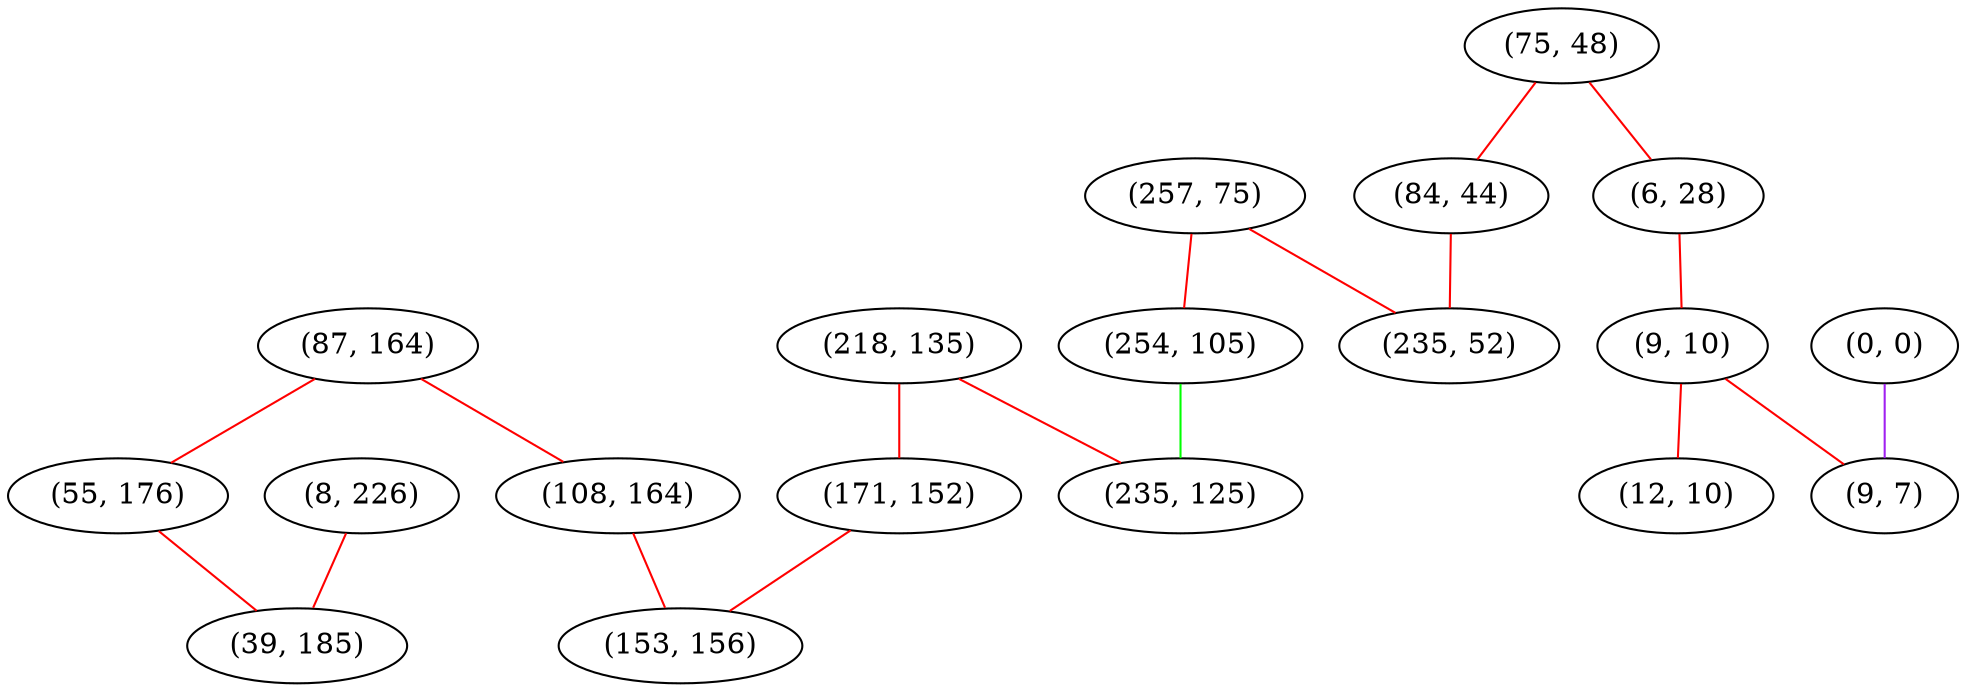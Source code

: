 graph "" {
"(87, 164)";
"(75, 48)";
"(257, 75)";
"(55, 176)";
"(8, 226)";
"(84, 44)";
"(6, 28)";
"(254, 105)";
"(0, 0)";
"(39, 185)";
"(9, 10)";
"(218, 135)";
"(108, 164)";
"(235, 52)";
"(171, 152)";
"(12, 10)";
"(235, 125)";
"(153, 156)";
"(9, 7)";
"(87, 164)" -- "(108, 164)"  [color=red, key=0, weight=1];
"(87, 164)" -- "(55, 176)"  [color=red, key=0, weight=1];
"(75, 48)" -- "(6, 28)"  [color=red, key=0, weight=1];
"(75, 48)" -- "(84, 44)"  [color=red, key=0, weight=1];
"(257, 75)" -- "(254, 105)"  [color=red, key=0, weight=1];
"(257, 75)" -- "(235, 52)"  [color=red, key=0, weight=1];
"(55, 176)" -- "(39, 185)"  [color=red, key=0, weight=1];
"(8, 226)" -- "(39, 185)"  [color=red, key=0, weight=1];
"(84, 44)" -- "(235, 52)"  [color=red, key=0, weight=1];
"(6, 28)" -- "(9, 10)"  [color=red, key=0, weight=1];
"(254, 105)" -- "(235, 125)"  [color=green, key=0, weight=2];
"(0, 0)" -- "(9, 7)"  [color=purple, key=0, weight=4];
"(9, 10)" -- "(9, 7)"  [color=red, key=0, weight=1];
"(9, 10)" -- "(12, 10)"  [color=red, key=0, weight=1];
"(218, 135)" -- "(171, 152)"  [color=red, key=0, weight=1];
"(218, 135)" -- "(235, 125)"  [color=red, key=0, weight=1];
"(108, 164)" -- "(153, 156)"  [color=red, key=0, weight=1];
"(171, 152)" -- "(153, 156)"  [color=red, key=0, weight=1];
}

